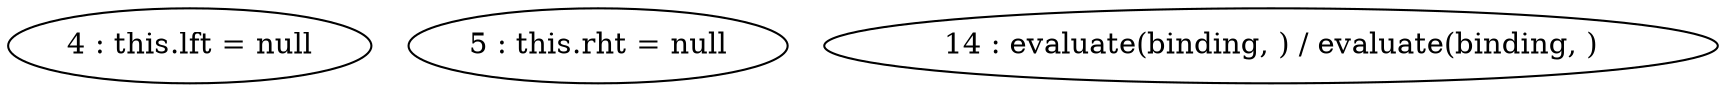 digraph G {
"4 : this.lft = null"
"5 : this.rht = null"
"14 : evaluate(binding, ) / evaluate(binding, )"
}